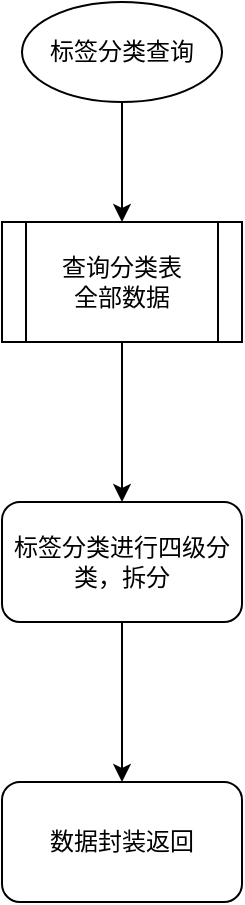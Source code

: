 <mxfile version="24.8.0">
  <diagram name="第 1 页" id="C8X3FO1t-Sa72mDm31q1">
    <mxGraphModel dx="1026" dy="650" grid="1" gridSize="10" guides="1" tooltips="1" connect="1" arrows="1" fold="1" page="1" pageScale="1" pageWidth="827" pageHeight="1169" math="0" shadow="0">
      <root>
        <mxCell id="0" />
        <mxCell id="1" parent="0" />
        <mxCell id="uKG23Ae59AoujPWbYuRa-3" value="" style="edgeStyle=orthogonalEdgeStyle;rounded=0;orthogonalLoop=1;jettySize=auto;html=1;" edge="1" parent="1" source="uKG23Ae59AoujPWbYuRa-1" target="uKG23Ae59AoujPWbYuRa-4">
          <mxGeometry relative="1" as="geometry">
            <mxPoint x="330" y="265" as="targetPoint" />
          </mxGeometry>
        </mxCell>
        <mxCell id="uKG23Ae59AoujPWbYuRa-1" value="标签分类查询" style="ellipse;whiteSpace=wrap;html=1;" vertex="1" parent="1">
          <mxGeometry x="280" y="150" width="100" height="50" as="geometry" />
        </mxCell>
        <mxCell id="uKG23Ae59AoujPWbYuRa-8" value="" style="edgeStyle=orthogonalEdgeStyle;rounded=0;orthogonalLoop=1;jettySize=auto;html=1;" edge="1" parent="1" source="uKG23Ae59AoujPWbYuRa-4" target="uKG23Ae59AoujPWbYuRa-7">
          <mxGeometry relative="1" as="geometry" />
        </mxCell>
        <mxCell id="uKG23Ae59AoujPWbYuRa-4" value="查询分类表&lt;div&gt;全部数据&lt;/div&gt;" style="shape=process;whiteSpace=wrap;html=1;backgroundOutline=1;" vertex="1" parent="1">
          <mxGeometry x="270" y="260" width="120" height="60" as="geometry" />
        </mxCell>
        <mxCell id="uKG23Ae59AoujPWbYuRa-12" value="" style="edgeStyle=orthogonalEdgeStyle;rounded=0;orthogonalLoop=1;jettySize=auto;html=1;" edge="1" parent="1" source="uKG23Ae59AoujPWbYuRa-7" target="uKG23Ae59AoujPWbYuRa-11">
          <mxGeometry relative="1" as="geometry" />
        </mxCell>
        <mxCell id="uKG23Ae59AoujPWbYuRa-7" value="标签分类进行四级分类，拆分" style="rounded=1;whiteSpace=wrap;html=1;" vertex="1" parent="1">
          <mxGeometry x="270" y="400" width="120" height="60" as="geometry" />
        </mxCell>
        <mxCell id="uKG23Ae59AoujPWbYuRa-11" value="数据封装返回" style="whiteSpace=wrap;html=1;rounded=1;" vertex="1" parent="1">
          <mxGeometry x="270" y="540" width="120" height="60" as="geometry" />
        </mxCell>
      </root>
    </mxGraphModel>
  </diagram>
</mxfile>
